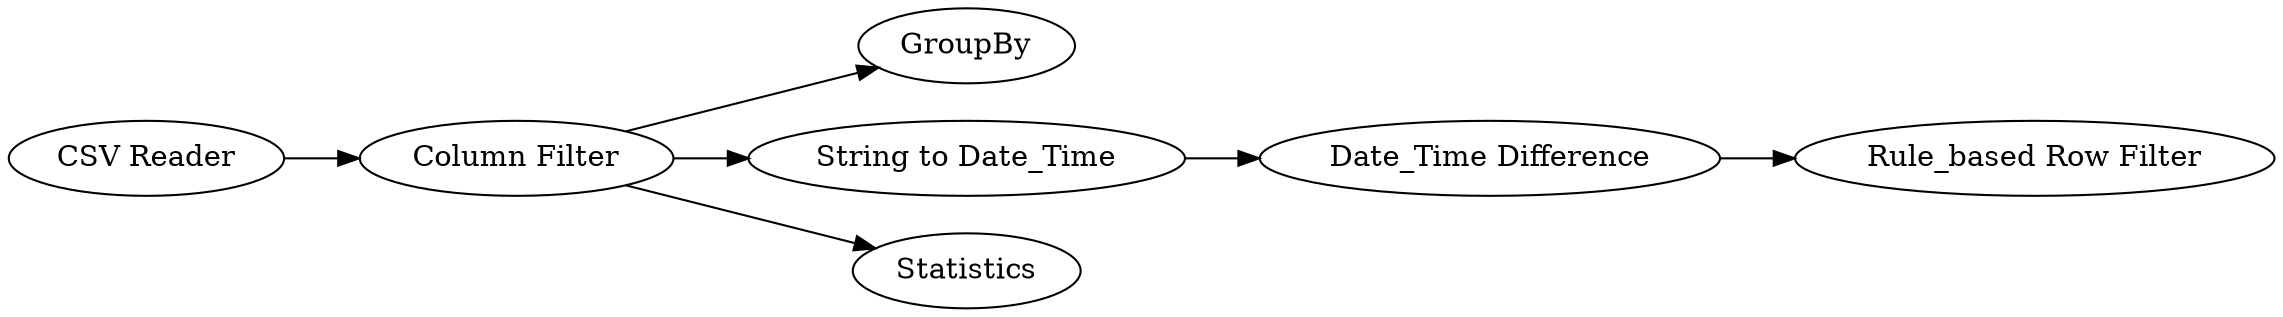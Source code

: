digraph {
	1 [label="CSV Reader"]
	2 [label="Column Filter"]
	3 [label=GroupBy]
	4 [label="Date_Time Difference"]
	5 [label="String to Date_Time"]
	6 [label=Statistics]
	9 [label="Rule_based Row Filter"]
	1 -> 2
	2 -> 3
	2 -> 6
	2 -> 5
	4 -> 9
	5 -> 4
	rankdir=LR
}
